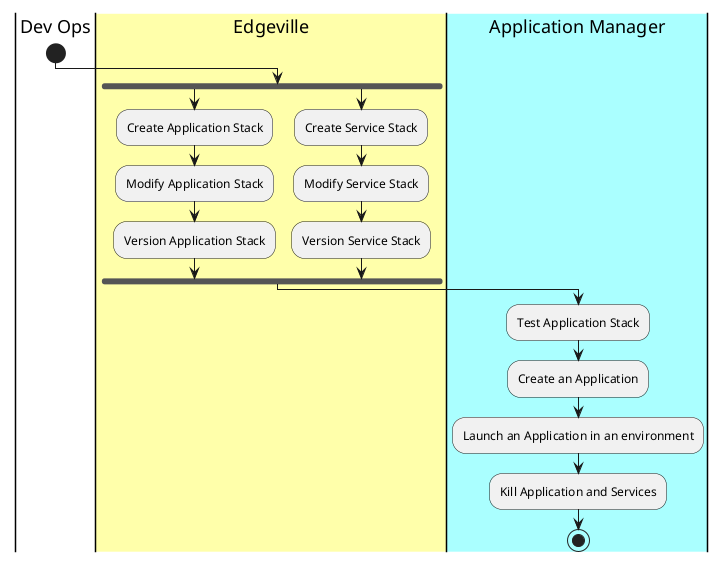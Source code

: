 @startuml
|Dev Ops|
start
|#ffffaa|Edgeville|
fork
:Create Application Stack;
:Modify Application Stack;
:Version Application Stack;
fork again
:Create Service Stack;
:Modify Service Stack;
:Version Service Stack;
fork end
|#aaffff|Application Manager|
:Test Application Stack;
:Create an Application;
:Launch an Application in an environment;
:Kill Application and Services;
stop
@enduml
